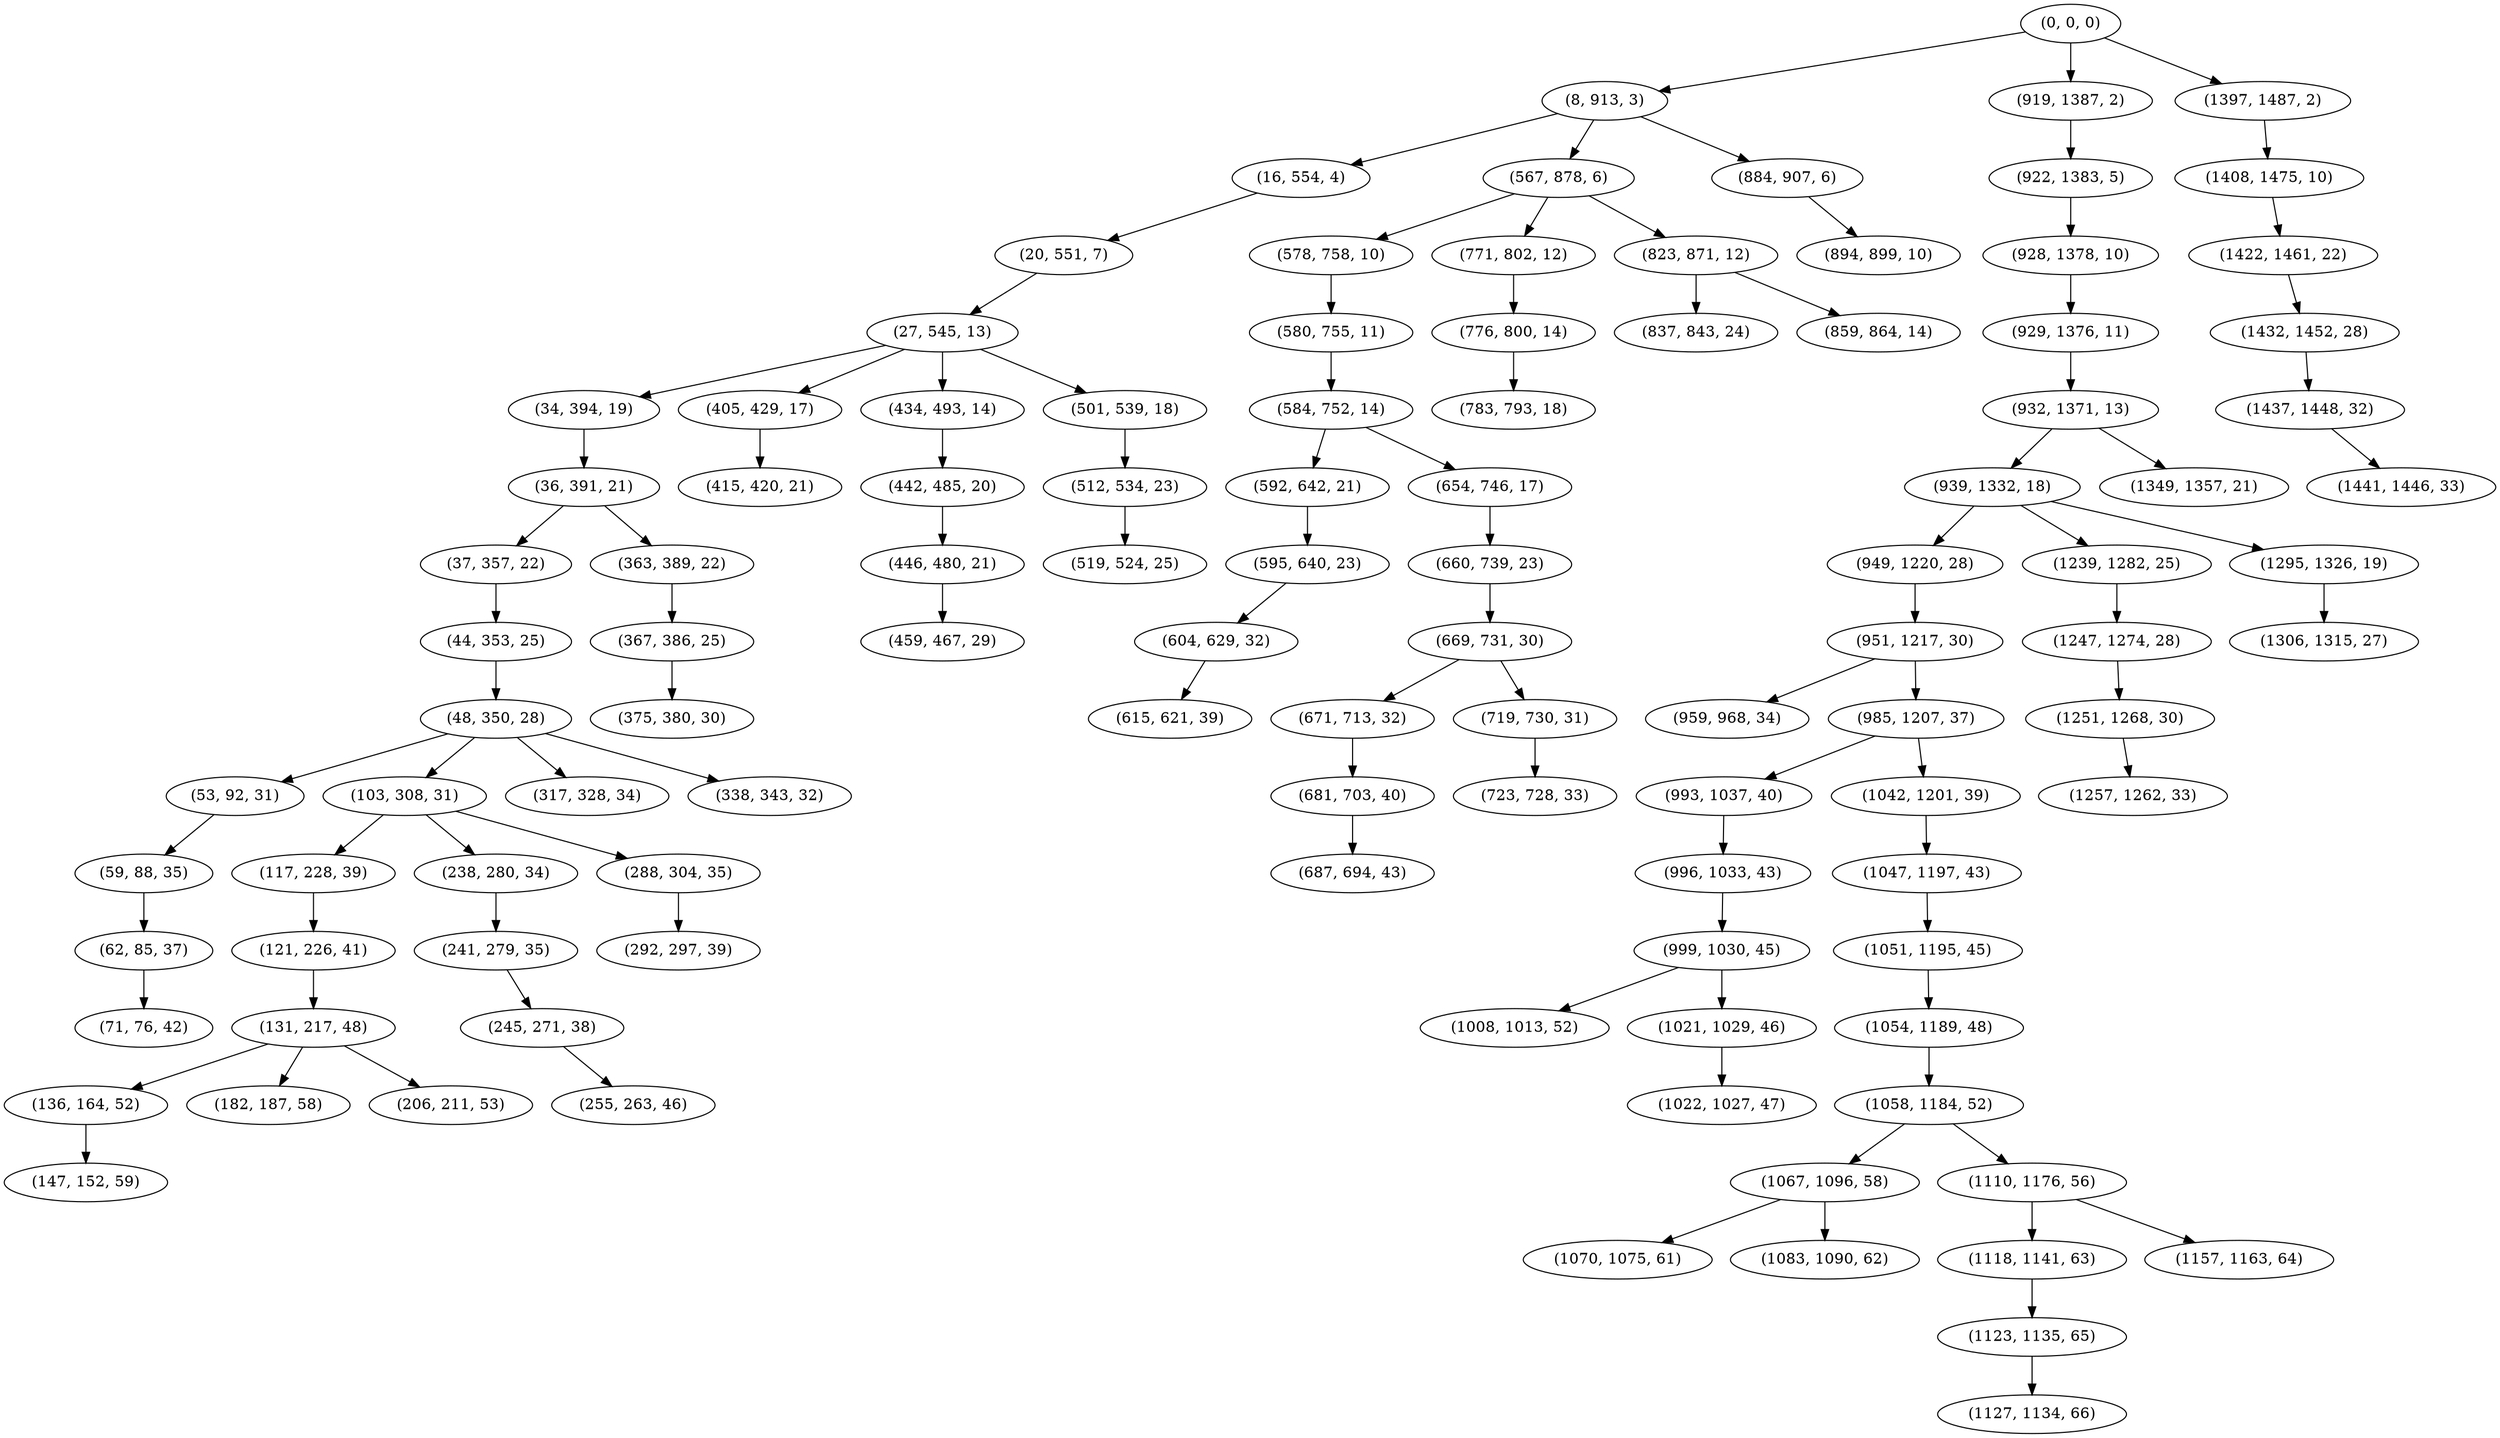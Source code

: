 digraph tree {
    "(0, 0, 0)";
    "(8, 913, 3)";
    "(16, 554, 4)";
    "(20, 551, 7)";
    "(27, 545, 13)";
    "(34, 394, 19)";
    "(36, 391, 21)";
    "(37, 357, 22)";
    "(44, 353, 25)";
    "(48, 350, 28)";
    "(53, 92, 31)";
    "(59, 88, 35)";
    "(62, 85, 37)";
    "(71, 76, 42)";
    "(103, 308, 31)";
    "(117, 228, 39)";
    "(121, 226, 41)";
    "(131, 217, 48)";
    "(136, 164, 52)";
    "(147, 152, 59)";
    "(182, 187, 58)";
    "(206, 211, 53)";
    "(238, 280, 34)";
    "(241, 279, 35)";
    "(245, 271, 38)";
    "(255, 263, 46)";
    "(288, 304, 35)";
    "(292, 297, 39)";
    "(317, 328, 34)";
    "(338, 343, 32)";
    "(363, 389, 22)";
    "(367, 386, 25)";
    "(375, 380, 30)";
    "(405, 429, 17)";
    "(415, 420, 21)";
    "(434, 493, 14)";
    "(442, 485, 20)";
    "(446, 480, 21)";
    "(459, 467, 29)";
    "(501, 539, 18)";
    "(512, 534, 23)";
    "(519, 524, 25)";
    "(567, 878, 6)";
    "(578, 758, 10)";
    "(580, 755, 11)";
    "(584, 752, 14)";
    "(592, 642, 21)";
    "(595, 640, 23)";
    "(604, 629, 32)";
    "(615, 621, 39)";
    "(654, 746, 17)";
    "(660, 739, 23)";
    "(669, 731, 30)";
    "(671, 713, 32)";
    "(681, 703, 40)";
    "(687, 694, 43)";
    "(719, 730, 31)";
    "(723, 728, 33)";
    "(771, 802, 12)";
    "(776, 800, 14)";
    "(783, 793, 18)";
    "(823, 871, 12)";
    "(837, 843, 24)";
    "(859, 864, 14)";
    "(884, 907, 6)";
    "(894, 899, 10)";
    "(919, 1387, 2)";
    "(922, 1383, 5)";
    "(928, 1378, 10)";
    "(929, 1376, 11)";
    "(932, 1371, 13)";
    "(939, 1332, 18)";
    "(949, 1220, 28)";
    "(951, 1217, 30)";
    "(959, 968, 34)";
    "(985, 1207, 37)";
    "(993, 1037, 40)";
    "(996, 1033, 43)";
    "(999, 1030, 45)";
    "(1008, 1013, 52)";
    "(1021, 1029, 46)";
    "(1022, 1027, 47)";
    "(1042, 1201, 39)";
    "(1047, 1197, 43)";
    "(1051, 1195, 45)";
    "(1054, 1189, 48)";
    "(1058, 1184, 52)";
    "(1067, 1096, 58)";
    "(1070, 1075, 61)";
    "(1083, 1090, 62)";
    "(1110, 1176, 56)";
    "(1118, 1141, 63)";
    "(1123, 1135, 65)";
    "(1127, 1134, 66)";
    "(1157, 1163, 64)";
    "(1239, 1282, 25)";
    "(1247, 1274, 28)";
    "(1251, 1268, 30)";
    "(1257, 1262, 33)";
    "(1295, 1326, 19)";
    "(1306, 1315, 27)";
    "(1349, 1357, 21)";
    "(1397, 1487, 2)";
    "(1408, 1475, 10)";
    "(1422, 1461, 22)";
    "(1432, 1452, 28)";
    "(1437, 1448, 32)";
    "(1441, 1446, 33)";
    "(0, 0, 0)" -> "(8, 913, 3)";
    "(0, 0, 0)" -> "(919, 1387, 2)";
    "(0, 0, 0)" -> "(1397, 1487, 2)";
    "(8, 913, 3)" -> "(16, 554, 4)";
    "(8, 913, 3)" -> "(567, 878, 6)";
    "(8, 913, 3)" -> "(884, 907, 6)";
    "(16, 554, 4)" -> "(20, 551, 7)";
    "(20, 551, 7)" -> "(27, 545, 13)";
    "(27, 545, 13)" -> "(34, 394, 19)";
    "(27, 545, 13)" -> "(405, 429, 17)";
    "(27, 545, 13)" -> "(434, 493, 14)";
    "(27, 545, 13)" -> "(501, 539, 18)";
    "(34, 394, 19)" -> "(36, 391, 21)";
    "(36, 391, 21)" -> "(37, 357, 22)";
    "(36, 391, 21)" -> "(363, 389, 22)";
    "(37, 357, 22)" -> "(44, 353, 25)";
    "(44, 353, 25)" -> "(48, 350, 28)";
    "(48, 350, 28)" -> "(53, 92, 31)";
    "(48, 350, 28)" -> "(103, 308, 31)";
    "(48, 350, 28)" -> "(317, 328, 34)";
    "(48, 350, 28)" -> "(338, 343, 32)";
    "(53, 92, 31)" -> "(59, 88, 35)";
    "(59, 88, 35)" -> "(62, 85, 37)";
    "(62, 85, 37)" -> "(71, 76, 42)";
    "(103, 308, 31)" -> "(117, 228, 39)";
    "(103, 308, 31)" -> "(238, 280, 34)";
    "(103, 308, 31)" -> "(288, 304, 35)";
    "(117, 228, 39)" -> "(121, 226, 41)";
    "(121, 226, 41)" -> "(131, 217, 48)";
    "(131, 217, 48)" -> "(136, 164, 52)";
    "(131, 217, 48)" -> "(182, 187, 58)";
    "(131, 217, 48)" -> "(206, 211, 53)";
    "(136, 164, 52)" -> "(147, 152, 59)";
    "(238, 280, 34)" -> "(241, 279, 35)";
    "(241, 279, 35)" -> "(245, 271, 38)";
    "(245, 271, 38)" -> "(255, 263, 46)";
    "(288, 304, 35)" -> "(292, 297, 39)";
    "(363, 389, 22)" -> "(367, 386, 25)";
    "(367, 386, 25)" -> "(375, 380, 30)";
    "(405, 429, 17)" -> "(415, 420, 21)";
    "(434, 493, 14)" -> "(442, 485, 20)";
    "(442, 485, 20)" -> "(446, 480, 21)";
    "(446, 480, 21)" -> "(459, 467, 29)";
    "(501, 539, 18)" -> "(512, 534, 23)";
    "(512, 534, 23)" -> "(519, 524, 25)";
    "(567, 878, 6)" -> "(578, 758, 10)";
    "(567, 878, 6)" -> "(771, 802, 12)";
    "(567, 878, 6)" -> "(823, 871, 12)";
    "(578, 758, 10)" -> "(580, 755, 11)";
    "(580, 755, 11)" -> "(584, 752, 14)";
    "(584, 752, 14)" -> "(592, 642, 21)";
    "(584, 752, 14)" -> "(654, 746, 17)";
    "(592, 642, 21)" -> "(595, 640, 23)";
    "(595, 640, 23)" -> "(604, 629, 32)";
    "(604, 629, 32)" -> "(615, 621, 39)";
    "(654, 746, 17)" -> "(660, 739, 23)";
    "(660, 739, 23)" -> "(669, 731, 30)";
    "(669, 731, 30)" -> "(671, 713, 32)";
    "(669, 731, 30)" -> "(719, 730, 31)";
    "(671, 713, 32)" -> "(681, 703, 40)";
    "(681, 703, 40)" -> "(687, 694, 43)";
    "(719, 730, 31)" -> "(723, 728, 33)";
    "(771, 802, 12)" -> "(776, 800, 14)";
    "(776, 800, 14)" -> "(783, 793, 18)";
    "(823, 871, 12)" -> "(837, 843, 24)";
    "(823, 871, 12)" -> "(859, 864, 14)";
    "(884, 907, 6)" -> "(894, 899, 10)";
    "(919, 1387, 2)" -> "(922, 1383, 5)";
    "(922, 1383, 5)" -> "(928, 1378, 10)";
    "(928, 1378, 10)" -> "(929, 1376, 11)";
    "(929, 1376, 11)" -> "(932, 1371, 13)";
    "(932, 1371, 13)" -> "(939, 1332, 18)";
    "(932, 1371, 13)" -> "(1349, 1357, 21)";
    "(939, 1332, 18)" -> "(949, 1220, 28)";
    "(939, 1332, 18)" -> "(1239, 1282, 25)";
    "(939, 1332, 18)" -> "(1295, 1326, 19)";
    "(949, 1220, 28)" -> "(951, 1217, 30)";
    "(951, 1217, 30)" -> "(959, 968, 34)";
    "(951, 1217, 30)" -> "(985, 1207, 37)";
    "(985, 1207, 37)" -> "(993, 1037, 40)";
    "(985, 1207, 37)" -> "(1042, 1201, 39)";
    "(993, 1037, 40)" -> "(996, 1033, 43)";
    "(996, 1033, 43)" -> "(999, 1030, 45)";
    "(999, 1030, 45)" -> "(1008, 1013, 52)";
    "(999, 1030, 45)" -> "(1021, 1029, 46)";
    "(1021, 1029, 46)" -> "(1022, 1027, 47)";
    "(1042, 1201, 39)" -> "(1047, 1197, 43)";
    "(1047, 1197, 43)" -> "(1051, 1195, 45)";
    "(1051, 1195, 45)" -> "(1054, 1189, 48)";
    "(1054, 1189, 48)" -> "(1058, 1184, 52)";
    "(1058, 1184, 52)" -> "(1067, 1096, 58)";
    "(1058, 1184, 52)" -> "(1110, 1176, 56)";
    "(1067, 1096, 58)" -> "(1070, 1075, 61)";
    "(1067, 1096, 58)" -> "(1083, 1090, 62)";
    "(1110, 1176, 56)" -> "(1118, 1141, 63)";
    "(1110, 1176, 56)" -> "(1157, 1163, 64)";
    "(1118, 1141, 63)" -> "(1123, 1135, 65)";
    "(1123, 1135, 65)" -> "(1127, 1134, 66)";
    "(1239, 1282, 25)" -> "(1247, 1274, 28)";
    "(1247, 1274, 28)" -> "(1251, 1268, 30)";
    "(1251, 1268, 30)" -> "(1257, 1262, 33)";
    "(1295, 1326, 19)" -> "(1306, 1315, 27)";
    "(1397, 1487, 2)" -> "(1408, 1475, 10)";
    "(1408, 1475, 10)" -> "(1422, 1461, 22)";
    "(1422, 1461, 22)" -> "(1432, 1452, 28)";
    "(1432, 1452, 28)" -> "(1437, 1448, 32)";
    "(1437, 1448, 32)" -> "(1441, 1446, 33)";
}
